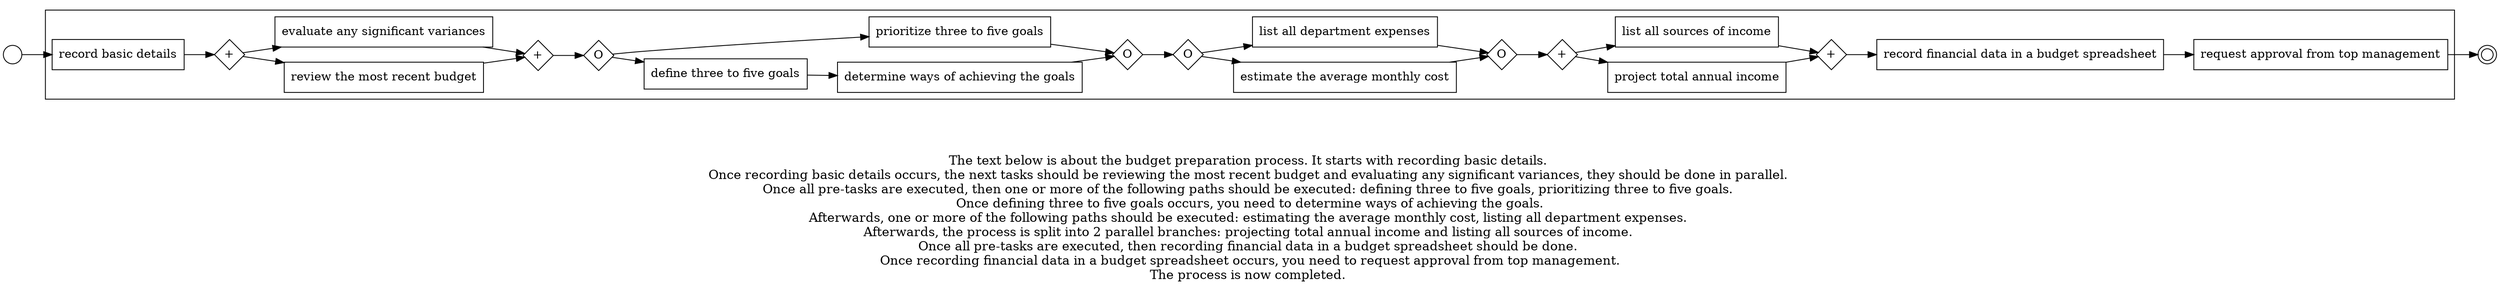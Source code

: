 digraph budget_preparation_process_39 {
	graph [rankdir=LR]
	START_NODE [label="" shape=circle width=0.3]
	subgraph CLUSTER_0 {
		"record basic details" [shape=box]
		"AND_SPLIT--2. Current financial status_SYXV" [label="+" fixedsize=true shape=diamond width=0.5]
		"record basic details" -> "AND_SPLIT--2. Current financial status_SYXV"
		"review the most recent budget" [shape=box]
		"AND_SPLIT--2. Current financial status_SYXV" -> "review the most recent budget"
		"evaluate any significant variances" [shape=box]
		"AND_SPLIT--2. Current financial status_SYXV" -> "evaluate any significant variances"
		"AND_JOIN--2. Current financial status_SYXV" [label="+" fixedsize=true shape=diamond width=0.5]
		"review the most recent budget" -> "AND_JOIN--2. Current financial status_SYXV"
		"evaluate any significant variances" -> "AND_JOIN--2. Current financial status_SYXV"
		"OR_SPLIT--3. Goals_H1LA" [label=O fixedsize=true shape=diamond width=0.5]
		"AND_JOIN--2. Current financial status_SYXV" -> "OR_SPLIT--3. Goals_H1LA"
		"define three to five goals" [shape=box]
		"OR_SPLIT--3. Goals_H1LA" -> "define three to five goals"
		"prioritize three to five goals" [shape=box]
		"OR_SPLIT--3. Goals_H1LA" -> "prioritize three to five goals"
		"determine ways of achieving the goals" [shape=box]
		"define three to five goals" -> "determine ways of achieving the goals"
		"OR_JOIN--3. Goals_H1LA" [label=O fixedsize=true shape=diamond width=0.5]
		"determine ways of achieving the goals" -> "OR_JOIN--3. Goals_H1LA"
		"prioritize three to five goals" -> "OR_JOIN--3. Goals_H1LA"
		"OR_SPLIT--4. Projected expenses_PX8E" [label=O fixedsize=true shape=diamond width=0.5]
		"OR_JOIN--3. Goals_H1LA" -> "OR_SPLIT--4. Projected expenses_PX8E"
		"estimate the average monthly cost" [shape=box]
		"OR_SPLIT--4. Projected expenses_PX8E" -> "estimate the average monthly cost"
		"list all department expenses" [shape=box]
		"OR_SPLIT--4. Projected expenses_PX8E" -> "list all department expenses"
		"OR_JOIN--4. Projected expenses_PX8E" [label=O fixedsize=true shape=diamond width=0.5]
		"estimate the average monthly cost" -> "OR_JOIN--4. Projected expenses_PX8E"
		"list all department expenses" -> "OR_JOIN--4. Projected expenses_PX8E"
		"AND_SPLIT--5. Projected income/funding_MVBE" [label="+" fixedsize=true shape=diamond width=0.5]
		"OR_JOIN--4. Projected expenses_PX8E" -> "AND_SPLIT--5. Projected income/funding_MVBE"
		"project total annual income" [shape=box]
		"AND_SPLIT--5. Projected income/funding_MVBE" -> "project total annual income"
		"list all sources of income" [shape=box]
		"AND_SPLIT--5. Projected income/funding_MVBE" -> "list all sources of income"
		"AND_JOIN--5. Projected income/funding_MVBE" [label="+" fixedsize=true shape=diamond width=0.5]
		"project total annual income" -> "AND_JOIN--5. Projected income/funding_MVBE"
		"list all sources of income" -> "AND_JOIN--5. Projected income/funding_MVBE"
		"record financial data in a budget spreadsheet" [shape=box]
		"AND_JOIN--5. Projected income/funding_MVBE" -> "record financial data in a budget spreadsheet"
		"request approval from top management" [shape=box]
		"record financial data in a budget spreadsheet" -> "request approval from top management"
	}
	START_NODE -> "record basic details"
	END_NODE [label="" shape=doublecircle width=0.2]
	"request approval from top management" -> END_NODE
	fontsize=15 label="\n\n
The text below is about the budget preparation process. It starts with recording basic details. 
Once recording basic details occurs, the next tasks should be reviewing the most recent budget and evaluating any significant variances, they should be done in parallel. 
Once all pre-tasks are executed, then one or more of the following paths should be executed: defining three to five goals, prioritizing three to five goals. 
Once defining three to five goals occurs, you need to determine ways of achieving the goals.
Afterwards, one or more of the following paths should be executed: estimating the average monthly cost, listing all department expenses. 
Afterwards, the process is split into 2 parallel branches: projecting total annual income and listing all sources of income. 
Once all pre-tasks are executed, then recording financial data in a budget spreadsheet should be done. 
Once recording financial data in a budget spreadsheet occurs, you need to request approval from top management.
The process is now completed. 
"
}
